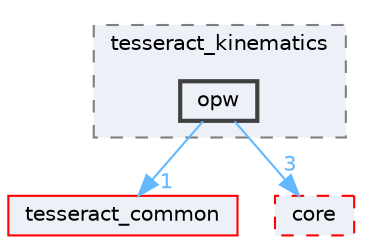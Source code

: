 digraph "tesseract_kinematics/opw/include/tesseract_kinematics/opw"
{
 // LATEX_PDF_SIZE
  bgcolor="transparent";
  edge [fontname=Helvetica,fontsize=10,labelfontname=Helvetica,labelfontsize=10];
  node [fontname=Helvetica,fontsize=10,shape=box,height=0.2,width=0.4];
  compound=true
  subgraph clusterdir_b4567b4c01d9de28914cbe43c940f5c3 {
    graph [ bgcolor="#edf0f7", pencolor="grey50", label="tesseract_kinematics", fontname=Helvetica,fontsize=10 style="filled,dashed", URL="dir_b4567b4c01d9de28914cbe43c940f5c3.html",tooltip=""]
  dir_f0e4238ece9de1f25085e928cb3177d3 [label="opw", fillcolor="#edf0f7", color="grey25", style="filled,bold", URL="dir_f0e4238ece9de1f25085e928cb3177d3.html",tooltip=""];
  }
  dir_8430b83f3af685b4c96d298a32e9aa37 [label="tesseract_common", fillcolor="#edf0f7", color="red", style="filled", URL="dir_8430b83f3af685b4c96d298a32e9aa37.html",tooltip=""];
  dir_c514f902ec1d4c8561ea53d834486b22 [label="core", fillcolor="#edf0f7", color="red", style="filled,dashed", URL="dir_c514f902ec1d4c8561ea53d834486b22.html",tooltip=""];
  dir_f0e4238ece9de1f25085e928cb3177d3->dir_8430b83f3af685b4c96d298a32e9aa37 [headlabel="1", labeldistance=1.5 headhref="dir_000052_000075.html" color="steelblue1" fontcolor="steelblue1"];
  dir_f0e4238ece9de1f25085e928cb3177d3->dir_c514f902ec1d4c8561ea53d834486b22 [headlabel="3", labeldistance=1.5 headhref="dir_000052_000009.html" color="steelblue1" fontcolor="steelblue1"];
}
